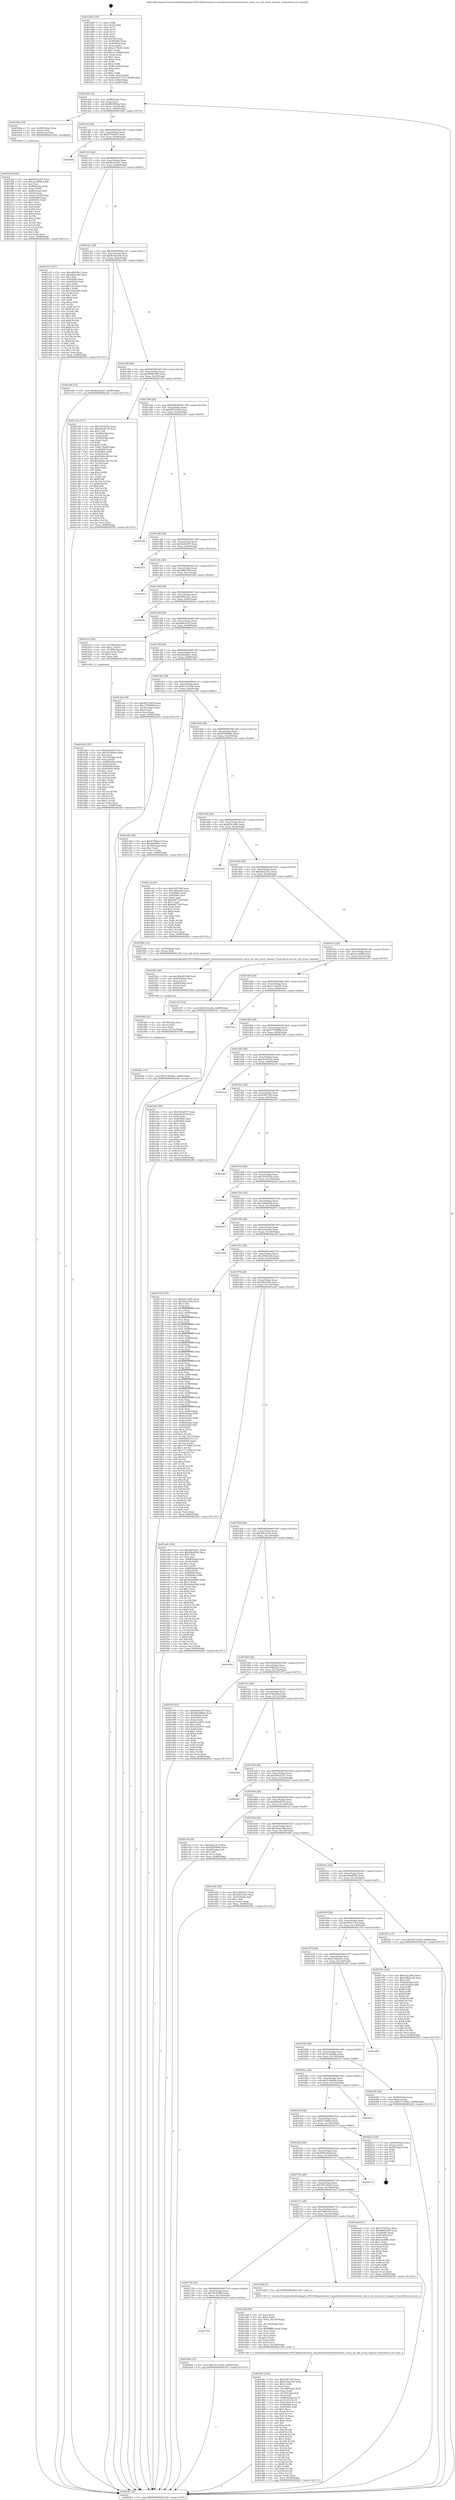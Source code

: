 digraph "0x401260" {
  label = "0x401260 (/mnt/c/Users/mathe/Desktop/tcc/POCII/binaries/extr_linuxdriversnetwirelessrsirsi_usb.h_rsi_usb_event_timeout_Final-ollvm.out::main(0))"
  labelloc = "t"
  node[shape=record]

  Entry [label="",width=0.3,height=0.3,shape=circle,fillcolor=black,style=filled]
  "0x4012d4" [label="{
     0x4012d4 [32]\l
     | [instrs]\l
     &nbsp;&nbsp;0x4012d4 \<+6\>: mov -0x98(%rbp),%eax\l
     &nbsp;&nbsp;0x4012da \<+2\>: mov %eax,%ecx\l
     &nbsp;&nbsp;0x4012dc \<+6\>: sub $0x86b596ba,%ecx\l
     &nbsp;&nbsp;0x4012e2 \<+6\>: mov %eax,-0xac(%rbp)\l
     &nbsp;&nbsp;0x4012e8 \<+6\>: mov %ecx,-0xb0(%rbp)\l
     &nbsp;&nbsp;0x4012ee \<+6\>: je 00000000004019da \<main+0x77a\>\l
  }"]
  "0x4019da" [label="{
     0x4019da [19]\l
     | [instrs]\l
     &nbsp;&nbsp;0x4019da \<+7\>: mov -0x88(%rbp),%rax\l
     &nbsp;&nbsp;0x4019e1 \<+3\>: mov (%rax),%rax\l
     &nbsp;&nbsp;0x4019e4 \<+4\>: mov 0x8(%rax),%rdi\l
     &nbsp;&nbsp;0x4019e8 \<+5\>: call 0000000000401060 \<atoi@plt\>\l
     | [calls]\l
     &nbsp;&nbsp;0x401060 \{1\} (unknown)\l
  }"]
  "0x4012f4" [label="{
     0x4012f4 [28]\l
     | [instrs]\l
     &nbsp;&nbsp;0x4012f4 \<+5\>: jmp 00000000004012f9 \<main+0x99\>\l
     &nbsp;&nbsp;0x4012f9 \<+6\>: mov -0xac(%rbp),%eax\l
     &nbsp;&nbsp;0x4012ff \<+5\>: sub $0x873d5e07,%eax\l
     &nbsp;&nbsp;0x401304 \<+6\>: mov %eax,-0xb4(%rbp)\l
     &nbsp;&nbsp;0x40130a \<+6\>: je 000000000040200e \<main+0xdae\>\l
  }"]
  Exit [label="",width=0.3,height=0.3,shape=circle,fillcolor=black,style=filled,peripheries=2]
  "0x40200e" [label="{
     0x40200e\l
  }", style=dashed]
  "0x401310" [label="{
     0x401310 [28]\l
     | [instrs]\l
     &nbsp;&nbsp;0x401310 \<+5\>: jmp 0000000000401315 \<main+0xb5\>\l
     &nbsp;&nbsp;0x401315 \<+6\>: mov -0xac(%rbp),%eax\l
     &nbsp;&nbsp;0x40131b \<+5\>: sub $0x8bcd35a7,%eax\l
     &nbsp;&nbsp;0x401320 \<+6\>: mov %eax,-0xb8(%rbp)\l
     &nbsp;&nbsp;0x401326 \<+6\>: je 0000000000401e15 \<main+0xbb5\>\l
  }"]
  "0x401f9e" [label="{
     0x401f9e [15]\l
     | [instrs]\l
     &nbsp;&nbsp;0x401f9e \<+10\>: movl $0x512669be,-0x98(%rbp)\l
     &nbsp;&nbsp;0x401fa8 \<+5\>: jmp 00000000004023b1 \<main+0x1151\>\l
  }"]
  "0x401e15" [label="{
     0x401e15 [147]\l
     | [instrs]\l
     &nbsp;&nbsp;0x401e15 \<+5\>: mov $0xa905c2e1,%eax\l
     &nbsp;&nbsp;0x401e1a \<+5\>: mov $0x2fb2c362,%ecx\l
     &nbsp;&nbsp;0x401e1f \<+2\>: mov $0x1,%dl\l
     &nbsp;&nbsp;0x401e21 \<+7\>: mov 0x405060,%esi\l
     &nbsp;&nbsp;0x401e28 \<+7\>: mov 0x405064,%edi\l
     &nbsp;&nbsp;0x401e2f \<+3\>: mov %esi,%r8d\l
     &nbsp;&nbsp;0x401e32 \<+7\>: add $0x125c294e,%r8d\l
     &nbsp;&nbsp;0x401e39 \<+4\>: sub $0x1,%r8d\l
     &nbsp;&nbsp;0x401e3d \<+7\>: sub $0x125c294e,%r8d\l
     &nbsp;&nbsp;0x401e44 \<+4\>: imul %r8d,%esi\l
     &nbsp;&nbsp;0x401e48 \<+3\>: and $0x1,%esi\l
     &nbsp;&nbsp;0x401e4b \<+3\>: cmp $0x0,%esi\l
     &nbsp;&nbsp;0x401e4e \<+4\>: sete %r9b\l
     &nbsp;&nbsp;0x401e52 \<+3\>: cmp $0xa,%edi\l
     &nbsp;&nbsp;0x401e55 \<+4\>: setl %r10b\l
     &nbsp;&nbsp;0x401e59 \<+3\>: mov %r9b,%r11b\l
     &nbsp;&nbsp;0x401e5c \<+4\>: xor $0xff,%r11b\l
     &nbsp;&nbsp;0x401e60 \<+3\>: mov %r10b,%bl\l
     &nbsp;&nbsp;0x401e63 \<+3\>: xor $0xff,%bl\l
     &nbsp;&nbsp;0x401e66 \<+3\>: xor $0x1,%dl\l
     &nbsp;&nbsp;0x401e69 \<+3\>: mov %r11b,%r14b\l
     &nbsp;&nbsp;0x401e6c \<+4\>: and $0xff,%r14b\l
     &nbsp;&nbsp;0x401e70 \<+3\>: and %dl,%r9b\l
     &nbsp;&nbsp;0x401e73 \<+3\>: mov %bl,%r15b\l
     &nbsp;&nbsp;0x401e76 \<+4\>: and $0xff,%r15b\l
     &nbsp;&nbsp;0x401e7a \<+3\>: and %dl,%r10b\l
     &nbsp;&nbsp;0x401e7d \<+3\>: or %r9b,%r14b\l
     &nbsp;&nbsp;0x401e80 \<+3\>: or %r10b,%r15b\l
     &nbsp;&nbsp;0x401e83 \<+3\>: xor %r15b,%r14b\l
     &nbsp;&nbsp;0x401e86 \<+3\>: or %bl,%r11b\l
     &nbsp;&nbsp;0x401e89 \<+4\>: xor $0xff,%r11b\l
     &nbsp;&nbsp;0x401e8d \<+3\>: or $0x1,%dl\l
     &nbsp;&nbsp;0x401e90 \<+3\>: and %dl,%r11b\l
     &nbsp;&nbsp;0x401e93 \<+3\>: or %r11b,%r14b\l
     &nbsp;&nbsp;0x401e96 \<+4\>: test $0x1,%r14b\l
     &nbsp;&nbsp;0x401e9a \<+3\>: cmovne %ecx,%eax\l
     &nbsp;&nbsp;0x401e9d \<+6\>: mov %eax,-0x98(%rbp)\l
     &nbsp;&nbsp;0x401ea3 \<+5\>: jmp 00000000004023b1 \<main+0x1151\>\l
  }"]
  "0x40132c" [label="{
     0x40132c [28]\l
     | [instrs]\l
     &nbsp;&nbsp;0x40132c \<+5\>: jmp 0000000000401331 \<main+0xd1\>\l
     &nbsp;&nbsp;0x401331 \<+6\>: mov -0xac(%rbp),%eax\l
     &nbsp;&nbsp;0x401337 \<+5\>: sub $0x8c92e3d4,%eax\l
     &nbsp;&nbsp;0x40133c \<+6\>: mov %eax,-0xbc(%rbp)\l
     &nbsp;&nbsp;0x401342 \<+6\>: je 0000000000401e06 \<main+0xba6\>\l
  }"]
  "0x401f89" [label="{
     0x401f89 [21]\l
     | [instrs]\l
     &nbsp;&nbsp;0x401f89 \<+4\>: mov -0x70(%rbp),%rcx\l
     &nbsp;&nbsp;0x401f8d \<+3\>: mov (%rcx),%rcx\l
     &nbsp;&nbsp;0x401f90 \<+3\>: mov %rcx,%rdi\l
     &nbsp;&nbsp;0x401f93 \<+6\>: mov %eax,-0x15c(%rbp)\l
     &nbsp;&nbsp;0x401f99 \<+5\>: call 0000000000401030 \<free@plt\>\l
     | [calls]\l
     &nbsp;&nbsp;0x401030 \{1\} (unknown)\l
  }"]
  "0x401e06" [label="{
     0x401e06 [15]\l
     | [instrs]\l
     &nbsp;&nbsp;0x401e06 \<+10\>: movl $0x8bcd35a7,-0x98(%rbp)\l
     &nbsp;&nbsp;0x401e10 \<+5\>: jmp 00000000004023b1 \<main+0x1151\>\l
  }"]
  "0x401348" [label="{
     0x401348 [28]\l
     | [instrs]\l
     &nbsp;&nbsp;0x401348 \<+5\>: jmp 000000000040134d \<main+0xed\>\l
     &nbsp;&nbsp;0x40134d \<+6\>: mov -0xac(%rbp),%eax\l
     &nbsp;&nbsp;0x401353 \<+5\>: sub $0x969b1805,%eax\l
     &nbsp;&nbsp;0x401358 \<+6\>: mov %eax,-0xc0(%rbp)\l
     &nbsp;&nbsp;0x40135e \<+6\>: je 0000000000401c04 \<main+0x9a4\>\l
  }"]
  "0x401f6c" [label="{
     0x401f6c [29]\l
     | [instrs]\l
     &nbsp;&nbsp;0x401f6c \<+10\>: movabs $0x4030d6,%rdi\l
     &nbsp;&nbsp;0x401f76 \<+4\>: mov -0x60(%rbp),%rcx\l
     &nbsp;&nbsp;0x401f7a \<+2\>: mov %eax,(%rcx)\l
     &nbsp;&nbsp;0x401f7c \<+4\>: mov -0x60(%rbp),%rcx\l
     &nbsp;&nbsp;0x401f80 \<+2\>: mov (%rcx),%esi\l
     &nbsp;&nbsp;0x401f82 \<+2\>: mov $0x0,%al\l
     &nbsp;&nbsp;0x401f84 \<+5\>: call 0000000000401040 \<printf@plt\>\l
     | [calls]\l
     &nbsp;&nbsp;0x401040 \{1\} (unknown)\l
  }"]
  "0x401c04" [label="{
     0x401c04 [171]\l
     | [instrs]\l
     &nbsp;&nbsp;0x401c04 \<+5\>: mov $0x187d57be,%eax\l
     &nbsp;&nbsp;0x401c09 \<+5\>: mov $0x40dc87cd,%ecx\l
     &nbsp;&nbsp;0x401c0e \<+2\>: mov $0x1,%dl\l
     &nbsp;&nbsp;0x401c10 \<+4\>: mov -0x68(%rbp),%rsi\l
     &nbsp;&nbsp;0x401c14 \<+2\>: mov (%rsi),%edi\l
     &nbsp;&nbsp;0x401c16 \<+4\>: mov -0x78(%rbp),%rsi\l
     &nbsp;&nbsp;0x401c1a \<+2\>: cmp (%rsi),%edi\l
     &nbsp;&nbsp;0x401c1c \<+4\>: setl %r8b\l
     &nbsp;&nbsp;0x401c20 \<+4\>: and $0x1,%r8b\l
     &nbsp;&nbsp;0x401c24 \<+4\>: mov %r8b,-0x29(%rbp)\l
     &nbsp;&nbsp;0x401c28 \<+7\>: mov 0x405060,%edi\l
     &nbsp;&nbsp;0x401c2f \<+8\>: mov 0x405064,%r9d\l
     &nbsp;&nbsp;0x401c37 \<+3\>: mov %edi,%r10d\l
     &nbsp;&nbsp;0x401c3a \<+7\>: sub $0x282da149,%r10d\l
     &nbsp;&nbsp;0x401c41 \<+4\>: sub $0x1,%r10d\l
     &nbsp;&nbsp;0x401c45 \<+7\>: add $0x282da149,%r10d\l
     &nbsp;&nbsp;0x401c4c \<+4\>: imul %r10d,%edi\l
     &nbsp;&nbsp;0x401c50 \<+3\>: and $0x1,%edi\l
     &nbsp;&nbsp;0x401c53 \<+3\>: cmp $0x0,%edi\l
     &nbsp;&nbsp;0x401c56 \<+4\>: sete %r8b\l
     &nbsp;&nbsp;0x401c5a \<+4\>: cmp $0xa,%r9d\l
     &nbsp;&nbsp;0x401c5e \<+4\>: setl %r11b\l
     &nbsp;&nbsp;0x401c62 \<+3\>: mov %r8b,%bl\l
     &nbsp;&nbsp;0x401c65 \<+3\>: xor $0xff,%bl\l
     &nbsp;&nbsp;0x401c68 \<+3\>: mov %r11b,%r14b\l
     &nbsp;&nbsp;0x401c6b \<+4\>: xor $0xff,%r14b\l
     &nbsp;&nbsp;0x401c6f \<+3\>: xor $0x0,%dl\l
     &nbsp;&nbsp;0x401c72 \<+3\>: mov %bl,%r15b\l
     &nbsp;&nbsp;0x401c75 \<+4\>: and $0x0,%r15b\l
     &nbsp;&nbsp;0x401c79 \<+3\>: and %dl,%r8b\l
     &nbsp;&nbsp;0x401c7c \<+3\>: mov %r14b,%r12b\l
     &nbsp;&nbsp;0x401c7f \<+4\>: and $0x0,%r12b\l
     &nbsp;&nbsp;0x401c83 \<+3\>: and %dl,%r11b\l
     &nbsp;&nbsp;0x401c86 \<+3\>: or %r8b,%r15b\l
     &nbsp;&nbsp;0x401c89 \<+3\>: or %r11b,%r12b\l
     &nbsp;&nbsp;0x401c8c \<+3\>: xor %r12b,%r15b\l
     &nbsp;&nbsp;0x401c8f \<+3\>: or %r14b,%bl\l
     &nbsp;&nbsp;0x401c92 \<+3\>: xor $0xff,%bl\l
     &nbsp;&nbsp;0x401c95 \<+3\>: or $0x0,%dl\l
     &nbsp;&nbsp;0x401c98 \<+2\>: and %dl,%bl\l
     &nbsp;&nbsp;0x401c9a \<+3\>: or %bl,%r15b\l
     &nbsp;&nbsp;0x401c9d \<+4\>: test $0x1,%r15b\l
     &nbsp;&nbsp;0x401ca1 \<+3\>: cmovne %ecx,%eax\l
     &nbsp;&nbsp;0x401ca4 \<+6\>: mov %eax,-0x98(%rbp)\l
     &nbsp;&nbsp;0x401caa \<+5\>: jmp 00000000004023b1 \<main+0x1151\>\l
  }"]
  "0x401364" [label="{
     0x401364 [28]\l
     | [instrs]\l
     &nbsp;&nbsp;0x401364 \<+5\>: jmp 0000000000401369 \<main+0x109\>\l
     &nbsp;&nbsp;0x401369 \<+6\>: mov -0xac(%rbp),%eax\l
     &nbsp;&nbsp;0x40136f \<+5\>: sub $0x98533a34,%eax\l
     &nbsp;&nbsp;0x401374 \<+6\>: mov %eax,-0xc4(%rbp)\l
     &nbsp;&nbsp;0x40137a \<+6\>: je 00000000004021d6 \<main+0xf76\>\l
  }"]
  "0x401d61" [label="{
     0x401d61 [165]\l
     | [instrs]\l
     &nbsp;&nbsp;0x401d61 \<+5\>: mov $0xf1f87196,%ecx\l
     &nbsp;&nbsp;0x401d66 \<+5\>: mov $0x8c92e3d4,%edx\l
     &nbsp;&nbsp;0x401d6b \<+3\>: mov $0x1,%r8b\l
     &nbsp;&nbsp;0x401d6e \<+2\>: xor %esi,%esi\l
     &nbsp;&nbsp;0x401d70 \<+6\>: mov -0x158(%rbp),%edi\l
     &nbsp;&nbsp;0x401d76 \<+3\>: imul %eax,%edi\l
     &nbsp;&nbsp;0x401d79 \<+4\>: mov -0x70(%rbp),%r9\l
     &nbsp;&nbsp;0x401d7d \<+3\>: mov (%r9),%r9\l
     &nbsp;&nbsp;0x401d80 \<+4\>: mov -0x68(%rbp),%r10\l
     &nbsp;&nbsp;0x401d84 \<+3\>: movslq (%r10),%r10\l
     &nbsp;&nbsp;0x401d87 \<+4\>: mov %edi,(%r9,%r10,4)\l
     &nbsp;&nbsp;0x401d8b \<+7\>: mov 0x405060,%eax\l
     &nbsp;&nbsp;0x401d92 \<+7\>: mov 0x405064,%edi\l
     &nbsp;&nbsp;0x401d99 \<+3\>: sub $0x1,%esi\l
     &nbsp;&nbsp;0x401d9c \<+3\>: mov %eax,%r11d\l
     &nbsp;&nbsp;0x401d9f \<+3\>: add %esi,%r11d\l
     &nbsp;&nbsp;0x401da2 \<+4\>: imul %r11d,%eax\l
     &nbsp;&nbsp;0x401da6 \<+3\>: and $0x1,%eax\l
     &nbsp;&nbsp;0x401da9 \<+3\>: cmp $0x0,%eax\l
     &nbsp;&nbsp;0x401dac \<+3\>: sete %bl\l
     &nbsp;&nbsp;0x401daf \<+3\>: cmp $0xa,%edi\l
     &nbsp;&nbsp;0x401db2 \<+4\>: setl %r14b\l
     &nbsp;&nbsp;0x401db6 \<+3\>: mov %bl,%r15b\l
     &nbsp;&nbsp;0x401db9 \<+4\>: xor $0xff,%r15b\l
     &nbsp;&nbsp;0x401dbd \<+3\>: mov %r14b,%r12b\l
     &nbsp;&nbsp;0x401dc0 \<+4\>: xor $0xff,%r12b\l
     &nbsp;&nbsp;0x401dc4 \<+4\>: xor $0x1,%r8b\l
     &nbsp;&nbsp;0x401dc8 \<+3\>: mov %r15b,%r13b\l
     &nbsp;&nbsp;0x401dcb \<+4\>: and $0xff,%r13b\l
     &nbsp;&nbsp;0x401dcf \<+3\>: and %r8b,%bl\l
     &nbsp;&nbsp;0x401dd2 \<+3\>: mov %r12b,%al\l
     &nbsp;&nbsp;0x401dd5 \<+2\>: and $0xff,%al\l
     &nbsp;&nbsp;0x401dd7 \<+3\>: and %r8b,%r14b\l
     &nbsp;&nbsp;0x401dda \<+3\>: or %bl,%r13b\l
     &nbsp;&nbsp;0x401ddd \<+3\>: or %r14b,%al\l
     &nbsp;&nbsp;0x401de0 \<+3\>: xor %al,%r13b\l
     &nbsp;&nbsp;0x401de3 \<+3\>: or %r12b,%r15b\l
     &nbsp;&nbsp;0x401de6 \<+4\>: xor $0xff,%r15b\l
     &nbsp;&nbsp;0x401dea \<+4\>: or $0x1,%r8b\l
     &nbsp;&nbsp;0x401dee \<+3\>: and %r8b,%r15b\l
     &nbsp;&nbsp;0x401df1 \<+3\>: or %r15b,%r13b\l
     &nbsp;&nbsp;0x401df4 \<+4\>: test $0x1,%r13b\l
     &nbsp;&nbsp;0x401df8 \<+3\>: cmovne %edx,%ecx\l
     &nbsp;&nbsp;0x401dfb \<+6\>: mov %ecx,-0x98(%rbp)\l
     &nbsp;&nbsp;0x401e01 \<+5\>: jmp 00000000004023b1 \<main+0x1151\>\l
  }"]
  "0x4021d6" [label="{
     0x4021d6\l
  }", style=dashed]
  "0x401380" [label="{
     0x401380 [28]\l
     | [instrs]\l
     &nbsp;&nbsp;0x401380 \<+5\>: jmp 0000000000401385 \<main+0x125\>\l
     &nbsp;&nbsp;0x401385 \<+6\>: mov -0xac(%rbp),%eax\l
     &nbsp;&nbsp;0x40138b \<+5\>: sub $0x9a5623f7,%eax\l
     &nbsp;&nbsp;0x401390 \<+6\>: mov %eax,-0xc8(%rbp)\l
     &nbsp;&nbsp;0x401396 \<+6\>: je 0000000000402272 \<main+0x1012\>\l
  }"]
  "0x401d2d" [label="{
     0x401d2d [52]\l
     | [instrs]\l
     &nbsp;&nbsp;0x401d2d \<+2\>: xor %ecx,%ecx\l
     &nbsp;&nbsp;0x401d2f \<+5\>: mov $0x2,%edx\l
     &nbsp;&nbsp;0x401d34 \<+6\>: mov %edx,-0x154(%rbp)\l
     &nbsp;&nbsp;0x401d3a \<+1\>: cltd\l
     &nbsp;&nbsp;0x401d3b \<+6\>: mov -0x154(%rbp),%esi\l
     &nbsp;&nbsp;0x401d41 \<+2\>: idiv %esi\l
     &nbsp;&nbsp;0x401d43 \<+6\>: imul $0xfffffffe,%edx,%edx\l
     &nbsp;&nbsp;0x401d49 \<+2\>: mov %ecx,%edi\l
     &nbsp;&nbsp;0x401d4b \<+2\>: sub %edx,%edi\l
     &nbsp;&nbsp;0x401d4d \<+2\>: mov %ecx,%edx\l
     &nbsp;&nbsp;0x401d4f \<+3\>: sub $0x1,%edx\l
     &nbsp;&nbsp;0x401d52 \<+2\>: add %edx,%edi\l
     &nbsp;&nbsp;0x401d54 \<+2\>: sub %edi,%ecx\l
     &nbsp;&nbsp;0x401d56 \<+6\>: mov %ecx,-0x158(%rbp)\l
     &nbsp;&nbsp;0x401d5c \<+5\>: call 0000000000401160 \<next_i\>\l
     | [calls]\l
     &nbsp;&nbsp;0x401160 \{1\} (/mnt/c/Users/mathe/Desktop/tcc/POCII/binaries/extr_linuxdriversnetwirelessrsirsi_usb.h_rsi_usb_event_timeout_Final-ollvm.out::next_i)\l
  }"]
  "0x402272" [label="{
     0x402272\l
  }", style=dashed]
  "0x40139c" [label="{
     0x40139c [28]\l
     | [instrs]\l
     &nbsp;&nbsp;0x40139c \<+5\>: jmp 00000000004013a1 \<main+0x141\>\l
     &nbsp;&nbsp;0x4013a1 \<+6\>: mov -0xac(%rbp),%eax\l
     &nbsp;&nbsp;0x4013a7 \<+5\>: sub $0xa8ffa1bb,%eax\l
     &nbsp;&nbsp;0x4013ac \<+6\>: mov %eax,-0xcc(%rbp)\l
     &nbsp;&nbsp;0x4013b2 \<+6\>: je 0000000000401fad \<main+0xd4d\>\l
  }"]
  "0x401754" [label="{
     0x401754\l
  }", style=dashed]
  "0x401fad" [label="{
     0x401fad\l
  }", style=dashed]
  "0x4013b8" [label="{
     0x4013b8 [28]\l
     | [instrs]\l
     &nbsp;&nbsp;0x4013b8 \<+5\>: jmp 00000000004013bd \<main+0x15d\>\l
     &nbsp;&nbsp;0x4013bd \<+6\>: mov -0xac(%rbp),%eax\l
     &nbsp;&nbsp;0x4013c3 \<+5\>: sub $0xa905c2e1,%eax\l
     &nbsp;&nbsp;0x4013c8 \<+6\>: mov %eax,-0xd0(%rbp)\l
     &nbsp;&nbsp;0x4013ce \<+6\>: je 000000000040236a \<main+0x110a\>\l
  }"]
  "0x401b9a" [label="{
     0x401b9a [15]\l
     | [instrs]\l
     &nbsp;&nbsp;0x401b9a \<+10\>: movl $0x76116240,-0x98(%rbp)\l
     &nbsp;&nbsp;0x401ba4 \<+5\>: jmp 00000000004023b1 \<main+0x1151\>\l
  }"]
  "0x40236a" [label="{
     0x40236a\l
  }", style=dashed]
  "0x4013d4" [label="{
     0x4013d4 [28]\l
     | [instrs]\l
     &nbsp;&nbsp;0x4013d4 \<+5\>: jmp 00000000004013d9 \<main+0x179\>\l
     &nbsp;&nbsp;0x4013d9 \<+6\>: mov -0xac(%rbp),%eax\l
     &nbsp;&nbsp;0x4013df \<+5\>: sub $0xa9dc91fd,%eax\l
     &nbsp;&nbsp;0x4013e4 \<+6\>: mov %eax,-0xd4(%rbp)\l
     &nbsp;&nbsp;0x4013ea \<+6\>: je 0000000000401b12 \<main+0x8b2\>\l
  }"]
  "0x401738" [label="{
     0x401738 [28]\l
     | [instrs]\l
     &nbsp;&nbsp;0x401738 \<+5\>: jmp 000000000040173d \<main+0x4dd\>\l
     &nbsp;&nbsp;0x40173d \<+6\>: mov -0xac(%rbp),%eax\l
     &nbsp;&nbsp;0x401743 \<+5\>: sub $0x7fe36496,%eax\l
     &nbsp;&nbsp;0x401748 \<+6\>: mov %eax,-0x150(%rbp)\l
     &nbsp;&nbsp;0x40174e \<+6\>: je 0000000000401b9a \<main+0x93a\>\l
  }"]
  "0x401b12" [label="{
     0x401b12 [29]\l
     | [instrs]\l
     &nbsp;&nbsp;0x401b12 \<+4\>: mov -0x78(%rbp),%rax\l
     &nbsp;&nbsp;0x401b16 \<+6\>: movl $0x1,(%rax)\l
     &nbsp;&nbsp;0x401b1c \<+4\>: mov -0x78(%rbp),%rax\l
     &nbsp;&nbsp;0x401b20 \<+3\>: movslq (%rax),%rax\l
     &nbsp;&nbsp;0x401b23 \<+4\>: shl $0x2,%rax\l
     &nbsp;&nbsp;0x401b27 \<+3\>: mov %rax,%rdi\l
     &nbsp;&nbsp;0x401b2a \<+5\>: call 0000000000401050 \<malloc@plt\>\l
     | [calls]\l
     &nbsp;&nbsp;0x401050 \{1\} (unknown)\l
  }"]
  "0x4013f0" [label="{
     0x4013f0 [28]\l
     | [instrs]\l
     &nbsp;&nbsp;0x4013f0 \<+5\>: jmp 00000000004013f5 \<main+0x195\>\l
     &nbsp;&nbsp;0x4013f5 \<+6\>: mov -0xac(%rbp),%eax\l
     &nbsp;&nbsp;0x4013fb \<+5\>: sub $0xaf4a8621,%eax\l
     &nbsp;&nbsp;0x401400 \<+6\>: mov %eax,-0xd8(%rbp)\l
     &nbsp;&nbsp;0x401406 \<+6\>: je 0000000000401a9e \<main+0x83e\>\l
  }"]
  "0x401d28" [label="{
     0x401d28 [5]\l
     | [instrs]\l
     &nbsp;&nbsp;0x401d28 \<+5\>: call 0000000000401160 \<next_i\>\l
     | [calls]\l
     &nbsp;&nbsp;0x401160 \{1\} (/mnt/c/Users/mathe/Desktop/tcc/POCII/binaries/extr_linuxdriversnetwirelessrsirsi_usb.h_rsi_usb_event_timeout_Final-ollvm.out::next_i)\l
  }"]
  "0x401a9e" [label="{
     0x401a9e [30]\l
     | [instrs]\l
     &nbsp;&nbsp;0x401a9e \<+5\>: mov $0x98533a34,%eax\l
     &nbsp;&nbsp;0x401aa3 \<+5\>: mov $0xe7799888,%ecx\l
     &nbsp;&nbsp;0x401aa8 \<+3\>: mov -0x30(%rbp),%edx\l
     &nbsp;&nbsp;0x401aab \<+3\>: cmp $0x0,%edx\l
     &nbsp;&nbsp;0x401aae \<+3\>: cmove %ecx,%eax\l
     &nbsp;&nbsp;0x401ab1 \<+6\>: mov %eax,-0x98(%rbp)\l
     &nbsp;&nbsp;0x401ab7 \<+5\>: jmp 00000000004023b1 \<main+0x1151\>\l
  }"]
  "0x40140c" [label="{
     0x40140c [28]\l
     | [instrs]\l
     &nbsp;&nbsp;0x40140c \<+5\>: jmp 0000000000401411 \<main+0x1b1\>\l
     &nbsp;&nbsp;0x401411 \<+6\>: mov -0xac(%rbp),%eax\l
     &nbsp;&nbsp;0x401417 \<+5\>: sub $0xb13ec4db,%eax\l
     &nbsp;&nbsp;0x40141c \<+6\>: mov %eax,-0xdc(%rbp)\l
     &nbsp;&nbsp;0x401422 \<+6\>: je 0000000000401a62 \<main+0x802\>\l
  }"]
  "0x40171c" [label="{
     0x40171c [28]\l
     | [instrs]\l
     &nbsp;&nbsp;0x40171c \<+5\>: jmp 0000000000401721 \<main+0x4c1\>\l
     &nbsp;&nbsp;0x401721 \<+6\>: mov -0xac(%rbp),%eax\l
     &nbsp;&nbsp;0x401727 \<+5\>: sub $0x7d69ce00,%eax\l
     &nbsp;&nbsp;0x40172c \<+6\>: mov %eax,-0x14c(%rbp)\l
     &nbsp;&nbsp;0x401732 \<+6\>: je 0000000000401d28 \<main+0xac8\>\l
  }"]
  "0x401a62" [label="{
     0x401a62 [30]\l
     | [instrs]\l
     &nbsp;&nbsp;0x401a62 \<+5\>: mov $0x47db6e33,%eax\l
     &nbsp;&nbsp;0x401a67 \<+5\>: mov $0xaf4a8621,%ecx\l
     &nbsp;&nbsp;0x401a6c \<+3\>: mov -0x30(%rbp),%edx\l
     &nbsp;&nbsp;0x401a6f \<+3\>: cmp $0x1,%edx\l
     &nbsp;&nbsp;0x401a72 \<+3\>: cmovl %ecx,%eax\l
     &nbsp;&nbsp;0x401a75 \<+6\>: mov %eax,-0x98(%rbp)\l
     &nbsp;&nbsp;0x401a7b \<+5\>: jmp 00000000004023b1 \<main+0x1151\>\l
  }"]
  "0x401428" [label="{
     0x401428 [28]\l
     | [instrs]\l
     &nbsp;&nbsp;0x401428 \<+5\>: jmp 000000000040142d \<main+0x1cd\>\l
     &nbsp;&nbsp;0x40142d \<+6\>: mov -0xac(%rbp),%eax\l
     &nbsp;&nbsp;0x401433 \<+5\>: sub $0xb5059b00,%eax\l
     &nbsp;&nbsp;0x401438 \<+6\>: mov %eax,-0xe0(%rbp)\l
     &nbsp;&nbsp;0x40143e \<+6\>: je 0000000000401ccd \<main+0xa6d\>\l
  }"]
  "0x401ba9" [label="{
     0x401ba9 [91]\l
     | [instrs]\l
     &nbsp;&nbsp;0x401ba9 \<+5\>: mov $0x187d57be,%eax\l
     &nbsp;&nbsp;0x401bae \<+5\>: mov $0x969b1805,%ecx\l
     &nbsp;&nbsp;0x401bb3 \<+7\>: mov 0x405060,%edx\l
     &nbsp;&nbsp;0x401bba \<+7\>: mov 0x405064,%esi\l
     &nbsp;&nbsp;0x401bc1 \<+2\>: mov %edx,%edi\l
     &nbsp;&nbsp;0x401bc3 \<+6\>: add $0xc3ea89bc,%edi\l
     &nbsp;&nbsp;0x401bc9 \<+3\>: sub $0x1,%edi\l
     &nbsp;&nbsp;0x401bcc \<+6\>: sub $0xc3ea89bc,%edi\l
     &nbsp;&nbsp;0x401bd2 \<+3\>: imul %edi,%edx\l
     &nbsp;&nbsp;0x401bd5 \<+3\>: and $0x1,%edx\l
     &nbsp;&nbsp;0x401bd8 \<+3\>: cmp $0x0,%edx\l
     &nbsp;&nbsp;0x401bdb \<+4\>: sete %r8b\l
     &nbsp;&nbsp;0x401bdf \<+3\>: cmp $0xa,%esi\l
     &nbsp;&nbsp;0x401be2 \<+4\>: setl %r9b\l
     &nbsp;&nbsp;0x401be6 \<+3\>: mov %r8b,%r10b\l
     &nbsp;&nbsp;0x401be9 \<+3\>: and %r9b,%r10b\l
     &nbsp;&nbsp;0x401bec \<+3\>: xor %r9b,%r8b\l
     &nbsp;&nbsp;0x401bef \<+3\>: or %r8b,%r10b\l
     &nbsp;&nbsp;0x401bf2 \<+4\>: test $0x1,%r10b\l
     &nbsp;&nbsp;0x401bf6 \<+3\>: cmovne %ecx,%eax\l
     &nbsp;&nbsp;0x401bf9 \<+6\>: mov %eax,-0x98(%rbp)\l
     &nbsp;&nbsp;0x401bff \<+5\>: jmp 00000000004023b1 \<main+0x1151\>\l
  }"]
  "0x401ccd" [label="{
     0x401ccd [91]\l
     | [instrs]\l
     &nbsp;&nbsp;0x401ccd \<+5\>: mov $0xf1f87196,%eax\l
     &nbsp;&nbsp;0x401cd2 \<+5\>: mov $0x7d69ce00,%ecx\l
     &nbsp;&nbsp;0x401cd7 \<+7\>: mov 0x405060,%edx\l
     &nbsp;&nbsp;0x401cde \<+7\>: mov 0x405064,%esi\l
     &nbsp;&nbsp;0x401ce5 \<+2\>: mov %edx,%edi\l
     &nbsp;&nbsp;0x401ce7 \<+6\>: sub $0xb9d77a4f,%edi\l
     &nbsp;&nbsp;0x401ced \<+3\>: sub $0x1,%edi\l
     &nbsp;&nbsp;0x401cf0 \<+6\>: add $0xb9d77a4f,%edi\l
     &nbsp;&nbsp;0x401cf6 \<+3\>: imul %edi,%edx\l
     &nbsp;&nbsp;0x401cf9 \<+3\>: and $0x1,%edx\l
     &nbsp;&nbsp;0x401cfc \<+3\>: cmp $0x0,%edx\l
     &nbsp;&nbsp;0x401cff \<+4\>: sete %r8b\l
     &nbsp;&nbsp;0x401d03 \<+3\>: cmp $0xa,%esi\l
     &nbsp;&nbsp;0x401d06 \<+4\>: setl %r9b\l
     &nbsp;&nbsp;0x401d0a \<+3\>: mov %r8b,%r10b\l
     &nbsp;&nbsp;0x401d0d \<+3\>: and %r9b,%r10b\l
     &nbsp;&nbsp;0x401d10 \<+3\>: xor %r9b,%r8b\l
     &nbsp;&nbsp;0x401d13 \<+3\>: or %r8b,%r10b\l
     &nbsp;&nbsp;0x401d16 \<+4\>: test $0x1,%r10b\l
     &nbsp;&nbsp;0x401d1a \<+3\>: cmovne %ecx,%eax\l
     &nbsp;&nbsp;0x401d1d \<+6\>: mov %eax,-0x98(%rbp)\l
     &nbsp;&nbsp;0x401d23 \<+5\>: jmp 00000000004023b1 \<main+0x1151\>\l
  }"]
  "0x401444" [label="{
     0x401444 [28]\l
     | [instrs]\l
     &nbsp;&nbsp;0x401444 \<+5\>: jmp 0000000000401449 \<main+0x1e9\>\l
     &nbsp;&nbsp;0x401449 \<+6\>: mov -0xac(%rbp),%eax\l
     &nbsp;&nbsp;0x40144f \<+5\>: sub $0xb52c206c,%eax\l
     &nbsp;&nbsp;0x401454 \<+6\>: mov %eax,-0xe4(%rbp)\l
     &nbsp;&nbsp;0x40145a \<+6\>: je 000000000040222d \<main+0xfcd\>\l
  }"]
  "0x401700" [label="{
     0x401700 [28]\l
     | [instrs]\l
     &nbsp;&nbsp;0x401700 \<+5\>: jmp 0000000000401705 \<main+0x4a5\>\l
     &nbsp;&nbsp;0x401705 \<+6\>: mov -0xac(%rbp),%eax\l
     &nbsp;&nbsp;0x40170b \<+5\>: sub $0x76116240,%eax\l
     &nbsp;&nbsp;0x401710 \<+6\>: mov %eax,-0x148(%rbp)\l
     &nbsp;&nbsp;0x401716 \<+6\>: je 0000000000401ba9 \<main+0x949\>\l
  }"]
  "0x40222d" [label="{
     0x40222d\l
  }", style=dashed]
  "0x401460" [label="{
     0x401460 [28]\l
     | [instrs]\l
     &nbsp;&nbsp;0x401460 \<+5\>: jmp 0000000000401465 \<main+0x205\>\l
     &nbsp;&nbsp;0x401465 \<+6\>: mov -0xac(%rbp),%eax\l
     &nbsp;&nbsp;0x40146b \<+5\>: sub $0xbda2c4c3,%eax\l
     &nbsp;&nbsp;0x401470 \<+6\>: mov %eax,-0xe8(%rbp)\l
     &nbsp;&nbsp;0x401476 \<+6\>: je 0000000000401f60 \<main+0xd00\>\l
  }"]
  "0x40217a" [label="{
     0x40217a\l
  }", style=dashed]
  "0x401f60" [label="{
     0x401f60 [12]\l
     | [instrs]\l
     &nbsp;&nbsp;0x401f60 \<+4\>: mov -0x70(%rbp),%rax\l
     &nbsp;&nbsp;0x401f64 \<+3\>: mov (%rax),%rdi\l
     &nbsp;&nbsp;0x401f67 \<+5\>: call 0000000000401240 \<rsi_usb_event_timeout\>\l
     | [calls]\l
     &nbsp;&nbsp;0x401240 \{1\} (/mnt/c/Users/mathe/Desktop/tcc/POCII/binaries/extr_linuxdriversnetwirelessrsirsi_usb.h_rsi_usb_event_timeout_Final-ollvm.out::rsi_usb_event_timeout)\l
  }"]
  "0x40147c" [label="{
     0x40147c [28]\l
     | [instrs]\l
     &nbsp;&nbsp;0x40147c \<+5\>: jmp 0000000000401481 \<main+0x221\>\l
     &nbsp;&nbsp;0x401481 \<+6\>: mov -0xac(%rbp),%eax\l
     &nbsp;&nbsp;0x401487 \<+5\>: sub $0xcaccf088,%eax\l
     &nbsp;&nbsp;0x40148c \<+6\>: mov %eax,-0xec(%rbp)\l
     &nbsp;&nbsp;0x401492 \<+6\>: je 0000000000401a53 \<main+0x7f3\>\l
  }"]
  "0x4016e4" [label="{
     0x4016e4 [28]\l
     | [instrs]\l
     &nbsp;&nbsp;0x4016e4 \<+5\>: jmp 00000000004016e9 \<main+0x489\>\l
     &nbsp;&nbsp;0x4016e9 \<+6\>: mov -0xac(%rbp),%eax\l
     &nbsp;&nbsp;0x4016ef \<+5\>: sub $0x68e5c4df,%eax\l
     &nbsp;&nbsp;0x4016f4 \<+6\>: mov %eax,-0x144(%rbp)\l
     &nbsp;&nbsp;0x4016fa \<+6\>: je 000000000040217a \<main+0xf1a\>\l
  }"]
  "0x401a53" [label="{
     0x401a53 [15]\l
     | [instrs]\l
     &nbsp;&nbsp;0x401a53 \<+10\>: movl $0xb13ec4db,-0x98(%rbp)\l
     &nbsp;&nbsp;0x401a5d \<+5\>: jmp 00000000004023b1 \<main+0x1151\>\l
  }"]
  "0x401498" [label="{
     0x401498 [28]\l
     | [instrs]\l
     &nbsp;&nbsp;0x401498 \<+5\>: jmp 000000000040149d \<main+0x23d\>\l
     &nbsp;&nbsp;0x40149d \<+6\>: mov -0xac(%rbp),%eax\l
     &nbsp;&nbsp;0x4014a3 \<+5\>: sub $0xcc192305,%eax\l
     &nbsp;&nbsp;0x4014a8 \<+6\>: mov %eax,-0xf0(%rbp)\l
     &nbsp;&nbsp;0x4014ae \<+6\>: je 0000000000401fea \<main+0xd8a\>\l
  }"]
  "0x402215" [label="{
     0x402215 [24]\l
     | [instrs]\l
     &nbsp;&nbsp;0x402215 \<+7\>: mov -0x90(%rbp),%rax\l
     &nbsp;&nbsp;0x40221c \<+2\>: mov (%rax),%eax\l
     &nbsp;&nbsp;0x40221e \<+4\>: lea -0x28(%rbp),%rsp\l
     &nbsp;&nbsp;0x402222 \<+1\>: pop %rbx\l
     &nbsp;&nbsp;0x402223 \<+2\>: pop %r12\l
     &nbsp;&nbsp;0x402225 \<+2\>: pop %r13\l
     &nbsp;&nbsp;0x402227 \<+2\>: pop %r14\l
     &nbsp;&nbsp;0x402229 \<+2\>: pop %r15\l
     &nbsp;&nbsp;0x40222b \<+1\>: pop %rbp\l
     &nbsp;&nbsp;0x40222c \<+1\>: ret\l
  }"]
  "0x401fea" [label="{
     0x401fea\l
  }", style=dashed]
  "0x4014b4" [label="{
     0x4014b4 [28]\l
     | [instrs]\l
     &nbsp;&nbsp;0x4014b4 \<+5\>: jmp 00000000004014b9 \<main+0x259\>\l
     &nbsp;&nbsp;0x4014b9 \<+6\>: mov -0xac(%rbp),%eax\l
     &nbsp;&nbsp;0x4014bf \<+5\>: sub $0xe7799888,%eax\l
     &nbsp;&nbsp;0x4014c4 \<+6\>: mov %eax,-0xf4(%rbp)\l
     &nbsp;&nbsp;0x4014ca \<+6\>: je 0000000000401abc \<main+0x85c\>\l
  }"]
  "0x4016c8" [label="{
     0x4016c8 [28]\l
     | [instrs]\l
     &nbsp;&nbsp;0x4016c8 \<+5\>: jmp 00000000004016cd \<main+0x46d\>\l
     &nbsp;&nbsp;0x4016cd \<+6\>: mov -0xac(%rbp),%eax\l
     &nbsp;&nbsp;0x4016d3 \<+5\>: sub $0x517c689c,%eax\l
     &nbsp;&nbsp;0x4016d8 \<+6\>: mov %eax,-0x140(%rbp)\l
     &nbsp;&nbsp;0x4016de \<+6\>: je 0000000000402215 \<main+0xfb5\>\l
  }"]
  "0x401abc" [label="{
     0x401abc [86]\l
     | [instrs]\l
     &nbsp;&nbsp;0x401abc \<+5\>: mov $0x38cb2537,%eax\l
     &nbsp;&nbsp;0x401ac1 \<+5\>: mov $0xa9dc91fd,%ecx\l
     &nbsp;&nbsp;0x401ac6 \<+2\>: xor %edx,%edx\l
     &nbsp;&nbsp;0x401ac8 \<+7\>: mov 0x405060,%esi\l
     &nbsp;&nbsp;0x401acf \<+7\>: mov 0x405064,%edi\l
     &nbsp;&nbsp;0x401ad6 \<+3\>: sub $0x1,%edx\l
     &nbsp;&nbsp;0x401ad9 \<+3\>: mov %esi,%r8d\l
     &nbsp;&nbsp;0x401adc \<+3\>: add %edx,%r8d\l
     &nbsp;&nbsp;0x401adf \<+4\>: imul %r8d,%esi\l
     &nbsp;&nbsp;0x401ae3 \<+3\>: and $0x1,%esi\l
     &nbsp;&nbsp;0x401ae6 \<+3\>: cmp $0x0,%esi\l
     &nbsp;&nbsp;0x401ae9 \<+4\>: sete %r9b\l
     &nbsp;&nbsp;0x401aed \<+3\>: cmp $0xa,%edi\l
     &nbsp;&nbsp;0x401af0 \<+4\>: setl %r10b\l
     &nbsp;&nbsp;0x401af4 \<+3\>: mov %r9b,%r11b\l
     &nbsp;&nbsp;0x401af7 \<+3\>: and %r10b,%r11b\l
     &nbsp;&nbsp;0x401afa \<+3\>: xor %r10b,%r9b\l
     &nbsp;&nbsp;0x401afd \<+3\>: or %r9b,%r11b\l
     &nbsp;&nbsp;0x401b00 \<+4\>: test $0x1,%r11b\l
     &nbsp;&nbsp;0x401b04 \<+3\>: cmovne %ecx,%eax\l
     &nbsp;&nbsp;0x401b07 \<+6\>: mov %eax,-0x98(%rbp)\l
     &nbsp;&nbsp;0x401b0d \<+5\>: jmp 00000000004023b1 \<main+0x1151\>\l
  }"]
  "0x4014d0" [label="{
     0x4014d0 [28]\l
     | [instrs]\l
     &nbsp;&nbsp;0x4014d0 \<+5\>: jmp 00000000004014d5 \<main+0x275\>\l
     &nbsp;&nbsp;0x4014d5 \<+6\>: mov -0xac(%rbp),%eax\l
     &nbsp;&nbsp;0x4014db \<+5\>: sub $0xe9c3b7e4,%eax\l
     &nbsp;&nbsp;0x4014e0 \<+6\>: mov %eax,-0xf8(%rbp)\l
     &nbsp;&nbsp;0x4014e6 \<+6\>: je 00000000004021e5 \<main+0xf85\>\l
  }"]
  "0x4020cc" [label="{
     0x4020cc\l
  }", style=dashed]
  "0x4021e5" [label="{
     0x4021e5\l
  }", style=dashed]
  "0x4014ec" [label="{
     0x4014ec [28]\l
     | [instrs]\l
     &nbsp;&nbsp;0x4014ec \<+5\>: jmp 00000000004014f1 \<main+0x291\>\l
     &nbsp;&nbsp;0x4014f1 \<+6\>: mov -0xac(%rbp),%eax\l
     &nbsp;&nbsp;0x4014f7 \<+5\>: sub $0xf1f87196,%eax\l
     &nbsp;&nbsp;0x4014fc \<+6\>: mov %eax,-0xfc(%rbp)\l
     &nbsp;&nbsp;0x401502 \<+6\>: je 0000000000402307 \<main+0x10a7\>\l
  }"]
  "0x4016ac" [label="{
     0x4016ac [28]\l
     | [instrs]\l
     &nbsp;&nbsp;0x4016ac \<+5\>: jmp 00000000004016b1 \<main+0x451\>\l
     &nbsp;&nbsp;0x4016b1 \<+6\>: mov -0xac(%rbp),%eax\l
     &nbsp;&nbsp;0x4016b7 \<+5\>: sub $0x5146dfb0,%eax\l
     &nbsp;&nbsp;0x4016bc \<+6\>: mov %eax,-0x13c(%rbp)\l
     &nbsp;&nbsp;0x4016c2 \<+6\>: je 00000000004020cc \<main+0xe6c\>\l
  }"]
  "0x402307" [label="{
     0x402307\l
  }", style=dashed]
  "0x401508" [label="{
     0x401508 [28]\l
     | [instrs]\l
     &nbsp;&nbsp;0x401508 \<+5\>: jmp 000000000040150d \<main+0x2ad\>\l
     &nbsp;&nbsp;0x40150d \<+6\>: mov -0xac(%rbp),%eax\l
     &nbsp;&nbsp;0x401513 \<+5\>: sub $0x187d57be,%eax\l
     &nbsp;&nbsp;0x401518 \<+6\>: mov %eax,-0x100(%rbp)\l
     &nbsp;&nbsp;0x40151e \<+6\>: je 00000000004022e2 \<main+0x1082\>\l
  }"]
  "0x4021f9" [label="{
     0x4021f9 [28]\l
     | [instrs]\l
     &nbsp;&nbsp;0x4021f9 \<+7\>: mov -0x90(%rbp),%rax\l
     &nbsp;&nbsp;0x402200 \<+6\>: movl $0x0,(%rax)\l
     &nbsp;&nbsp;0x402206 \<+10\>: movl $0x517c689c,-0x98(%rbp)\l
     &nbsp;&nbsp;0x402210 \<+5\>: jmp 00000000004023b1 \<main+0x1151\>\l
  }"]
  "0x4022e2" [label="{
     0x4022e2\l
  }", style=dashed]
  "0x401524" [label="{
     0x401524 [28]\l
     | [instrs]\l
     &nbsp;&nbsp;0x401524 \<+5\>: jmp 0000000000401529 \<main+0x2c9\>\l
     &nbsp;&nbsp;0x401529 \<+6\>: mov -0xac(%rbp),%eax\l
     &nbsp;&nbsp;0x40152f \<+5\>: sub $0x1a5656e6,%eax\l
     &nbsp;&nbsp;0x401534 \<+6\>: mov %eax,-0x104(%rbp)\l
     &nbsp;&nbsp;0x40153a \<+6\>: je 0000000000402071 \<main+0xe11\>\l
  }"]
  "0x401690" [label="{
     0x401690 [28]\l
     | [instrs]\l
     &nbsp;&nbsp;0x401690 \<+5\>: jmp 0000000000401695 \<main+0x435\>\l
     &nbsp;&nbsp;0x401695 \<+6\>: mov -0xac(%rbp),%eax\l
     &nbsp;&nbsp;0x40169b \<+5\>: sub $0x512669be,%eax\l
     &nbsp;&nbsp;0x4016a0 \<+6\>: mov %eax,-0x138(%rbp)\l
     &nbsp;&nbsp;0x4016a6 \<+6\>: je 00000000004021f9 \<main+0xf99\>\l
  }"]
  "0x402071" [label="{
     0x402071\l
  }", style=dashed]
  "0x401540" [label="{
     0x401540 [28]\l
     | [instrs]\l
     &nbsp;&nbsp;0x401540 \<+5\>: jmp 0000000000401545 \<main+0x2e5\>\l
     &nbsp;&nbsp;0x401545 \<+6\>: mov -0xac(%rbp),%eax\l
     &nbsp;&nbsp;0x40154b \<+5\>: sub $0x1af3e6e6,%eax\l
     &nbsp;&nbsp;0x401550 \<+6\>: mov %eax,-0x108(%rbp)\l
     &nbsp;&nbsp;0x401556 \<+6\>: je 0000000000402189 \<main+0xf29\>\l
  }"]
  "0x401a80" [label="{
     0x401a80\l
  }", style=dashed]
  "0x402189" [label="{
     0x402189\l
  }", style=dashed]
  "0x40155c" [label="{
     0x40155c [28]\l
     | [instrs]\l
     &nbsp;&nbsp;0x40155c \<+5\>: jmp 0000000000401561 \<main+0x301\>\l
     &nbsp;&nbsp;0x401561 \<+6\>: mov -0xac(%rbp),%eax\l
     &nbsp;&nbsp;0x401567 \<+5\>: sub $0x20492128,%eax\l
     &nbsp;&nbsp;0x40156c \<+6\>: mov %eax,-0x10c(%rbp)\l
     &nbsp;&nbsp;0x401572 \<+6\>: je 00000000004017c8 \<main+0x568\>\l
  }"]
  "0x401b2f" [label="{
     0x401b2f [107]\l
     | [instrs]\l
     &nbsp;&nbsp;0x401b2f \<+5\>: mov $0x38cb2537,%ecx\l
     &nbsp;&nbsp;0x401b34 \<+5\>: mov $0x7fe36496,%edx\l
     &nbsp;&nbsp;0x401b39 \<+2\>: xor %esi,%esi\l
     &nbsp;&nbsp;0x401b3b \<+4\>: mov -0x70(%rbp),%rdi\l
     &nbsp;&nbsp;0x401b3f \<+3\>: mov %rax,(%rdi)\l
     &nbsp;&nbsp;0x401b42 \<+4\>: mov -0x68(%rbp),%rax\l
     &nbsp;&nbsp;0x401b46 \<+6\>: movl $0x0,(%rax)\l
     &nbsp;&nbsp;0x401b4c \<+8\>: mov 0x405060,%r8d\l
     &nbsp;&nbsp;0x401b54 \<+8\>: mov 0x405064,%r9d\l
     &nbsp;&nbsp;0x401b5c \<+3\>: sub $0x1,%esi\l
     &nbsp;&nbsp;0x401b5f \<+3\>: mov %r8d,%r10d\l
     &nbsp;&nbsp;0x401b62 \<+3\>: add %esi,%r10d\l
     &nbsp;&nbsp;0x401b65 \<+4\>: imul %r10d,%r8d\l
     &nbsp;&nbsp;0x401b69 \<+4\>: and $0x1,%r8d\l
     &nbsp;&nbsp;0x401b6d \<+4\>: cmp $0x0,%r8d\l
     &nbsp;&nbsp;0x401b71 \<+4\>: sete %r11b\l
     &nbsp;&nbsp;0x401b75 \<+4\>: cmp $0xa,%r9d\l
     &nbsp;&nbsp;0x401b79 \<+3\>: setl %bl\l
     &nbsp;&nbsp;0x401b7c \<+3\>: mov %r11b,%r14b\l
     &nbsp;&nbsp;0x401b7f \<+3\>: and %bl,%r14b\l
     &nbsp;&nbsp;0x401b82 \<+3\>: xor %bl,%r11b\l
     &nbsp;&nbsp;0x401b85 \<+3\>: or %r11b,%r14b\l
     &nbsp;&nbsp;0x401b88 \<+4\>: test $0x1,%r14b\l
     &nbsp;&nbsp;0x401b8c \<+3\>: cmovne %edx,%ecx\l
     &nbsp;&nbsp;0x401b8f \<+6\>: mov %ecx,-0x98(%rbp)\l
     &nbsp;&nbsp;0x401b95 \<+5\>: jmp 00000000004023b1 \<main+0x1151\>\l
  }"]
  "0x4017c8" [label="{
     0x4017c8 [376]\l
     | [instrs]\l
     &nbsp;&nbsp;0x4017c8 \<+5\>: mov $0xb52c206c,%eax\l
     &nbsp;&nbsp;0x4017cd \<+5\>: mov $0x44aec09d,%ecx\l
     &nbsp;&nbsp;0x4017d2 \<+2\>: mov $0x1,%dl\l
     &nbsp;&nbsp;0x4017d4 \<+3\>: mov %rsp,%rsi\l
     &nbsp;&nbsp;0x4017d7 \<+4\>: add $0xfffffffffffffff0,%rsi\l
     &nbsp;&nbsp;0x4017db \<+3\>: mov %rsi,%rsp\l
     &nbsp;&nbsp;0x4017de \<+7\>: mov %rsi,-0x90(%rbp)\l
     &nbsp;&nbsp;0x4017e5 \<+3\>: mov %rsp,%rsi\l
     &nbsp;&nbsp;0x4017e8 \<+4\>: add $0xfffffffffffffff0,%rsi\l
     &nbsp;&nbsp;0x4017ec \<+3\>: mov %rsi,%rsp\l
     &nbsp;&nbsp;0x4017ef \<+3\>: mov %rsp,%rdi\l
     &nbsp;&nbsp;0x4017f2 \<+4\>: add $0xfffffffffffffff0,%rdi\l
     &nbsp;&nbsp;0x4017f6 \<+3\>: mov %rdi,%rsp\l
     &nbsp;&nbsp;0x4017f9 \<+7\>: mov %rdi,-0x88(%rbp)\l
     &nbsp;&nbsp;0x401800 \<+3\>: mov %rsp,%rdi\l
     &nbsp;&nbsp;0x401803 \<+4\>: add $0xfffffffffffffff0,%rdi\l
     &nbsp;&nbsp;0x401807 \<+3\>: mov %rdi,%rsp\l
     &nbsp;&nbsp;0x40180a \<+4\>: mov %rdi,-0x80(%rbp)\l
     &nbsp;&nbsp;0x40180e \<+3\>: mov %rsp,%rdi\l
     &nbsp;&nbsp;0x401811 \<+4\>: add $0xfffffffffffffff0,%rdi\l
     &nbsp;&nbsp;0x401815 \<+3\>: mov %rdi,%rsp\l
     &nbsp;&nbsp;0x401818 \<+4\>: mov %rdi,-0x78(%rbp)\l
     &nbsp;&nbsp;0x40181c \<+3\>: mov %rsp,%rdi\l
     &nbsp;&nbsp;0x40181f \<+4\>: add $0xfffffffffffffff0,%rdi\l
     &nbsp;&nbsp;0x401823 \<+3\>: mov %rdi,%rsp\l
     &nbsp;&nbsp;0x401826 \<+4\>: mov %rdi,-0x70(%rbp)\l
     &nbsp;&nbsp;0x40182a \<+3\>: mov %rsp,%rdi\l
     &nbsp;&nbsp;0x40182d \<+4\>: add $0xfffffffffffffff0,%rdi\l
     &nbsp;&nbsp;0x401831 \<+3\>: mov %rdi,%rsp\l
     &nbsp;&nbsp;0x401834 \<+4\>: mov %rdi,-0x68(%rbp)\l
     &nbsp;&nbsp;0x401838 \<+3\>: mov %rsp,%rdi\l
     &nbsp;&nbsp;0x40183b \<+4\>: add $0xfffffffffffffff0,%rdi\l
     &nbsp;&nbsp;0x40183f \<+3\>: mov %rdi,%rsp\l
     &nbsp;&nbsp;0x401842 \<+4\>: mov %rdi,-0x60(%rbp)\l
     &nbsp;&nbsp;0x401846 \<+3\>: mov %rsp,%rdi\l
     &nbsp;&nbsp;0x401849 \<+4\>: add $0xfffffffffffffff0,%rdi\l
     &nbsp;&nbsp;0x40184d \<+3\>: mov %rdi,%rsp\l
     &nbsp;&nbsp;0x401850 \<+4\>: mov %rdi,-0x58(%rbp)\l
     &nbsp;&nbsp;0x401854 \<+3\>: mov %rsp,%rdi\l
     &nbsp;&nbsp;0x401857 \<+4\>: add $0xfffffffffffffff0,%rdi\l
     &nbsp;&nbsp;0x40185b \<+3\>: mov %rdi,%rsp\l
     &nbsp;&nbsp;0x40185e \<+4\>: mov %rdi,-0x50(%rbp)\l
     &nbsp;&nbsp;0x401862 \<+3\>: mov %rsp,%rdi\l
     &nbsp;&nbsp;0x401865 \<+4\>: add $0xfffffffffffffff0,%rdi\l
     &nbsp;&nbsp;0x401869 \<+3\>: mov %rdi,%rsp\l
     &nbsp;&nbsp;0x40186c \<+4\>: mov %rdi,-0x48(%rbp)\l
     &nbsp;&nbsp;0x401870 \<+3\>: mov %rsp,%rdi\l
     &nbsp;&nbsp;0x401873 \<+4\>: add $0xfffffffffffffff0,%rdi\l
     &nbsp;&nbsp;0x401877 \<+3\>: mov %rdi,%rsp\l
     &nbsp;&nbsp;0x40187a \<+4\>: mov %rdi,-0x40(%rbp)\l
     &nbsp;&nbsp;0x40187e \<+7\>: mov -0x90(%rbp),%rdi\l
     &nbsp;&nbsp;0x401885 \<+6\>: movl $0x0,(%rdi)\l
     &nbsp;&nbsp;0x40188b \<+7\>: mov -0x9c(%rbp),%r8d\l
     &nbsp;&nbsp;0x401892 \<+3\>: mov %r8d,(%rsi)\l
     &nbsp;&nbsp;0x401895 \<+7\>: mov -0x88(%rbp),%rdi\l
     &nbsp;&nbsp;0x40189c \<+7\>: mov -0xa8(%rbp),%r9\l
     &nbsp;&nbsp;0x4018a3 \<+3\>: mov %r9,(%rdi)\l
     &nbsp;&nbsp;0x4018a6 \<+3\>: cmpl $0x2,(%rsi)\l
     &nbsp;&nbsp;0x4018a9 \<+4\>: setne %r10b\l
     &nbsp;&nbsp;0x4018ad \<+4\>: and $0x1,%r10b\l
     &nbsp;&nbsp;0x4018b1 \<+4\>: mov %r10b,-0x31(%rbp)\l
     &nbsp;&nbsp;0x4018b5 \<+8\>: mov 0x405060,%r11d\l
     &nbsp;&nbsp;0x4018bd \<+7\>: mov 0x405064,%ebx\l
     &nbsp;&nbsp;0x4018c4 \<+3\>: mov %r11d,%r14d\l
     &nbsp;&nbsp;0x4018c7 \<+7\>: sub $0x17713860,%r14d\l
     &nbsp;&nbsp;0x4018ce \<+4\>: sub $0x1,%r14d\l
     &nbsp;&nbsp;0x4018d2 \<+7\>: add $0x17713860,%r14d\l
     &nbsp;&nbsp;0x4018d9 \<+4\>: imul %r14d,%r11d\l
     &nbsp;&nbsp;0x4018dd \<+4\>: and $0x1,%r11d\l
     &nbsp;&nbsp;0x4018e1 \<+4\>: cmp $0x0,%r11d\l
     &nbsp;&nbsp;0x4018e5 \<+4\>: sete %r10b\l
     &nbsp;&nbsp;0x4018e9 \<+3\>: cmp $0xa,%ebx\l
     &nbsp;&nbsp;0x4018ec \<+4\>: setl %r15b\l
     &nbsp;&nbsp;0x4018f0 \<+3\>: mov %r10b,%r12b\l
     &nbsp;&nbsp;0x4018f3 \<+4\>: xor $0xff,%r12b\l
     &nbsp;&nbsp;0x4018f7 \<+3\>: mov %r15b,%r13b\l
     &nbsp;&nbsp;0x4018fa \<+4\>: xor $0xff,%r13b\l
     &nbsp;&nbsp;0x4018fe \<+3\>: xor $0x0,%dl\l
     &nbsp;&nbsp;0x401901 \<+3\>: mov %r12b,%sil\l
     &nbsp;&nbsp;0x401904 \<+4\>: and $0x0,%sil\l
     &nbsp;&nbsp;0x401908 \<+3\>: and %dl,%r10b\l
     &nbsp;&nbsp;0x40190b \<+3\>: mov %r13b,%dil\l
     &nbsp;&nbsp;0x40190e \<+4\>: and $0x0,%dil\l
     &nbsp;&nbsp;0x401912 \<+3\>: and %dl,%r15b\l
     &nbsp;&nbsp;0x401915 \<+3\>: or %r10b,%sil\l
     &nbsp;&nbsp;0x401918 \<+3\>: or %r15b,%dil\l
     &nbsp;&nbsp;0x40191b \<+3\>: xor %dil,%sil\l
     &nbsp;&nbsp;0x40191e \<+3\>: or %r13b,%r12b\l
     &nbsp;&nbsp;0x401921 \<+4\>: xor $0xff,%r12b\l
     &nbsp;&nbsp;0x401925 \<+3\>: or $0x0,%dl\l
     &nbsp;&nbsp;0x401928 \<+3\>: and %dl,%r12b\l
     &nbsp;&nbsp;0x40192b \<+3\>: or %r12b,%sil\l
     &nbsp;&nbsp;0x40192e \<+4\>: test $0x1,%sil\l
     &nbsp;&nbsp;0x401932 \<+3\>: cmovne %ecx,%eax\l
     &nbsp;&nbsp;0x401935 \<+6\>: mov %eax,-0x98(%rbp)\l
     &nbsp;&nbsp;0x40193b \<+5\>: jmp 00000000004023b1 \<main+0x1151\>\l
  }"]
  "0x401578" [label="{
     0x401578 [28]\l
     | [instrs]\l
     &nbsp;&nbsp;0x401578 \<+5\>: jmp 000000000040157d \<main+0x31d\>\l
     &nbsp;&nbsp;0x40157d \<+6\>: mov -0xac(%rbp),%eax\l
     &nbsp;&nbsp;0x401583 \<+5\>: sub $0x2fb2c362,%eax\l
     &nbsp;&nbsp;0x401588 \<+6\>: mov %eax,-0x110(%rbp)\l
     &nbsp;&nbsp;0x40158e \<+6\>: je 0000000000401ea8 \<main+0xc48\>\l
  }"]
  "0x4019ed" [label="{
     0x4019ed [102]\l
     | [instrs]\l
     &nbsp;&nbsp;0x4019ed \<+5\>: mov $0x9a5623f7,%ecx\l
     &nbsp;&nbsp;0x4019f2 \<+5\>: mov $0xcaccf088,%edx\l
     &nbsp;&nbsp;0x4019f7 \<+2\>: xor %esi,%esi\l
     &nbsp;&nbsp;0x4019f9 \<+4\>: mov -0x80(%rbp),%rdi\l
     &nbsp;&nbsp;0x4019fd \<+2\>: mov %eax,(%rdi)\l
     &nbsp;&nbsp;0x4019ff \<+4\>: mov -0x80(%rbp),%rdi\l
     &nbsp;&nbsp;0x401a03 \<+2\>: mov (%rdi),%eax\l
     &nbsp;&nbsp;0x401a05 \<+3\>: mov %eax,-0x30(%rbp)\l
     &nbsp;&nbsp;0x401a08 \<+7\>: mov 0x405060,%eax\l
     &nbsp;&nbsp;0x401a0f \<+8\>: mov 0x405064,%r8d\l
     &nbsp;&nbsp;0x401a17 \<+3\>: sub $0x1,%esi\l
     &nbsp;&nbsp;0x401a1a \<+3\>: mov %eax,%r9d\l
     &nbsp;&nbsp;0x401a1d \<+3\>: add %esi,%r9d\l
     &nbsp;&nbsp;0x401a20 \<+4\>: imul %r9d,%eax\l
     &nbsp;&nbsp;0x401a24 \<+3\>: and $0x1,%eax\l
     &nbsp;&nbsp;0x401a27 \<+3\>: cmp $0x0,%eax\l
     &nbsp;&nbsp;0x401a2a \<+4\>: sete %r10b\l
     &nbsp;&nbsp;0x401a2e \<+4\>: cmp $0xa,%r8d\l
     &nbsp;&nbsp;0x401a32 \<+4\>: setl %r11b\l
     &nbsp;&nbsp;0x401a36 \<+3\>: mov %r10b,%bl\l
     &nbsp;&nbsp;0x401a39 \<+3\>: and %r11b,%bl\l
     &nbsp;&nbsp;0x401a3c \<+3\>: xor %r11b,%r10b\l
     &nbsp;&nbsp;0x401a3f \<+3\>: or %r10b,%bl\l
     &nbsp;&nbsp;0x401a42 \<+3\>: test $0x1,%bl\l
     &nbsp;&nbsp;0x401a45 \<+3\>: cmovne %edx,%ecx\l
     &nbsp;&nbsp;0x401a48 \<+6\>: mov %ecx,-0x98(%rbp)\l
     &nbsp;&nbsp;0x401a4e \<+5\>: jmp 00000000004023b1 \<main+0x1151\>\l
  }"]
  "0x401ea8" [label="{
     0x401ea8 [169]\l
     | [instrs]\l
     &nbsp;&nbsp;0x401ea8 \<+5\>: mov $0xa905c2e1,%eax\l
     &nbsp;&nbsp;0x401ead \<+5\>: mov $0x44bdf39a,%ecx\l
     &nbsp;&nbsp;0x401eb2 \<+2\>: mov $0x1,%dl\l
     &nbsp;&nbsp;0x401eb4 \<+2\>: xor %esi,%esi\l
     &nbsp;&nbsp;0x401eb6 \<+4\>: mov -0x68(%rbp),%rdi\l
     &nbsp;&nbsp;0x401eba \<+3\>: mov (%rdi),%r8d\l
     &nbsp;&nbsp;0x401ebd \<+3\>: sub $0x1,%esi\l
     &nbsp;&nbsp;0x401ec0 \<+3\>: sub %esi,%r8d\l
     &nbsp;&nbsp;0x401ec3 \<+4\>: mov -0x68(%rbp),%rdi\l
     &nbsp;&nbsp;0x401ec7 \<+3\>: mov %r8d,(%rdi)\l
     &nbsp;&nbsp;0x401eca \<+7\>: mov 0x405060,%esi\l
     &nbsp;&nbsp;0x401ed1 \<+8\>: mov 0x405064,%r8d\l
     &nbsp;&nbsp;0x401ed9 \<+3\>: mov %esi,%r9d\l
     &nbsp;&nbsp;0x401edc \<+7\>: add $0x9a4a85bb,%r9d\l
     &nbsp;&nbsp;0x401ee3 \<+4\>: sub $0x1,%r9d\l
     &nbsp;&nbsp;0x401ee7 \<+7\>: sub $0x9a4a85bb,%r9d\l
     &nbsp;&nbsp;0x401eee \<+4\>: imul %r9d,%esi\l
     &nbsp;&nbsp;0x401ef2 \<+3\>: and $0x1,%esi\l
     &nbsp;&nbsp;0x401ef5 \<+3\>: cmp $0x0,%esi\l
     &nbsp;&nbsp;0x401ef8 \<+4\>: sete %r10b\l
     &nbsp;&nbsp;0x401efc \<+4\>: cmp $0xa,%r8d\l
     &nbsp;&nbsp;0x401f00 \<+4\>: setl %r11b\l
     &nbsp;&nbsp;0x401f04 \<+3\>: mov %r10b,%bl\l
     &nbsp;&nbsp;0x401f07 \<+3\>: xor $0xff,%bl\l
     &nbsp;&nbsp;0x401f0a \<+3\>: mov %r11b,%r14b\l
     &nbsp;&nbsp;0x401f0d \<+4\>: xor $0xff,%r14b\l
     &nbsp;&nbsp;0x401f11 \<+3\>: xor $0x0,%dl\l
     &nbsp;&nbsp;0x401f14 \<+3\>: mov %bl,%r15b\l
     &nbsp;&nbsp;0x401f17 \<+4\>: and $0x0,%r15b\l
     &nbsp;&nbsp;0x401f1b \<+3\>: and %dl,%r10b\l
     &nbsp;&nbsp;0x401f1e \<+3\>: mov %r14b,%r12b\l
     &nbsp;&nbsp;0x401f21 \<+4\>: and $0x0,%r12b\l
     &nbsp;&nbsp;0x401f25 \<+3\>: and %dl,%r11b\l
     &nbsp;&nbsp;0x401f28 \<+3\>: or %r10b,%r15b\l
     &nbsp;&nbsp;0x401f2b \<+3\>: or %r11b,%r12b\l
     &nbsp;&nbsp;0x401f2e \<+3\>: xor %r12b,%r15b\l
     &nbsp;&nbsp;0x401f31 \<+3\>: or %r14b,%bl\l
     &nbsp;&nbsp;0x401f34 \<+3\>: xor $0xff,%bl\l
     &nbsp;&nbsp;0x401f37 \<+3\>: or $0x0,%dl\l
     &nbsp;&nbsp;0x401f3a \<+2\>: and %dl,%bl\l
     &nbsp;&nbsp;0x401f3c \<+3\>: or %bl,%r15b\l
     &nbsp;&nbsp;0x401f3f \<+4\>: test $0x1,%r15b\l
     &nbsp;&nbsp;0x401f43 \<+3\>: cmovne %ecx,%eax\l
     &nbsp;&nbsp;0x401f46 \<+6\>: mov %eax,-0x98(%rbp)\l
     &nbsp;&nbsp;0x401f4c \<+5\>: jmp 00000000004023b1 \<main+0x1151\>\l
  }"]
  "0x401594" [label="{
     0x401594 [28]\l
     | [instrs]\l
     &nbsp;&nbsp;0x401594 \<+5\>: jmp 0000000000401599 \<main+0x339\>\l
     &nbsp;&nbsp;0x401599 \<+6\>: mov -0xac(%rbp),%eax\l
     &nbsp;&nbsp;0x40159f \<+5\>: sub $0x30b3cee9,%eax\l
     &nbsp;&nbsp;0x4015a4 \<+6\>: mov %eax,-0x114(%rbp)\l
     &nbsp;&nbsp;0x4015aa \<+6\>: je 000000000040195e \<main+0x6fe\>\l
  }"]
  "0x401260" [label="{
     0x401260 [116]\l
     | [instrs]\l
     &nbsp;&nbsp;0x401260 \<+1\>: push %rbp\l
     &nbsp;&nbsp;0x401261 \<+3\>: mov %rsp,%rbp\l
     &nbsp;&nbsp;0x401264 \<+2\>: push %r15\l
     &nbsp;&nbsp;0x401266 \<+2\>: push %r14\l
     &nbsp;&nbsp;0x401268 \<+2\>: push %r13\l
     &nbsp;&nbsp;0x40126a \<+2\>: push %r12\l
     &nbsp;&nbsp;0x40126c \<+1\>: push %rbx\l
     &nbsp;&nbsp;0x40126d \<+7\>: sub $0x168,%rsp\l
     &nbsp;&nbsp;0x401274 \<+7\>: mov 0x405060,%eax\l
     &nbsp;&nbsp;0x40127b \<+7\>: mov 0x405064,%ecx\l
     &nbsp;&nbsp;0x401282 \<+2\>: mov %eax,%edx\l
     &nbsp;&nbsp;0x401284 \<+6\>: sub $0xcec76b46,%edx\l
     &nbsp;&nbsp;0x40128a \<+3\>: sub $0x1,%edx\l
     &nbsp;&nbsp;0x40128d \<+6\>: add $0xcec76b46,%edx\l
     &nbsp;&nbsp;0x401293 \<+3\>: imul %edx,%eax\l
     &nbsp;&nbsp;0x401296 \<+3\>: and $0x1,%eax\l
     &nbsp;&nbsp;0x401299 \<+3\>: cmp $0x0,%eax\l
     &nbsp;&nbsp;0x40129c \<+4\>: sete %r8b\l
     &nbsp;&nbsp;0x4012a0 \<+4\>: and $0x1,%r8b\l
     &nbsp;&nbsp;0x4012a4 \<+7\>: mov %r8b,-0x92(%rbp)\l
     &nbsp;&nbsp;0x4012ab \<+3\>: cmp $0xa,%ecx\l
     &nbsp;&nbsp;0x4012ae \<+4\>: setl %r8b\l
     &nbsp;&nbsp;0x4012b2 \<+4\>: and $0x1,%r8b\l
     &nbsp;&nbsp;0x4012b6 \<+7\>: mov %r8b,-0x91(%rbp)\l
     &nbsp;&nbsp;0x4012bd \<+10\>: movl $0x45617319,-0x98(%rbp)\l
     &nbsp;&nbsp;0x4012c7 \<+6\>: mov %edi,-0x9c(%rbp)\l
     &nbsp;&nbsp;0x4012cd \<+7\>: mov %rsi,-0xa8(%rbp)\l
  }"]
  "0x40195e" [label="{
     0x40195e\l
  }", style=dashed]
  "0x4015b0" [label="{
     0x4015b0 [28]\l
     | [instrs]\l
     &nbsp;&nbsp;0x4015b0 \<+5\>: jmp 00000000004015b5 \<main+0x355\>\l
     &nbsp;&nbsp;0x4015b5 \<+6\>: mov -0xac(%rbp),%eax\l
     &nbsp;&nbsp;0x4015bb \<+5\>: sub $0x338822a7,%eax\l
     &nbsp;&nbsp;0x4015c0 \<+6\>: mov %eax,-0x118(%rbp)\l
     &nbsp;&nbsp;0x4015c6 \<+6\>: je 000000000040197f \<main+0x71f\>\l
  }"]
  "0x4023b1" [label="{
     0x4023b1 [5]\l
     | [instrs]\l
     &nbsp;&nbsp;0x4023b1 \<+5\>: jmp 00000000004012d4 \<main+0x74\>\l
  }"]
  "0x40197f" [label="{
     0x40197f [91]\l
     | [instrs]\l
     &nbsp;&nbsp;0x40197f \<+5\>: mov $0x9a5623f7,%eax\l
     &nbsp;&nbsp;0x401984 \<+5\>: mov $0x86b596ba,%ecx\l
     &nbsp;&nbsp;0x401989 \<+7\>: mov 0x405060,%edx\l
     &nbsp;&nbsp;0x401990 \<+7\>: mov 0x405064,%esi\l
     &nbsp;&nbsp;0x401997 \<+2\>: mov %edx,%edi\l
     &nbsp;&nbsp;0x401999 \<+6\>: sub $0x414a397c,%edi\l
     &nbsp;&nbsp;0x40199f \<+3\>: sub $0x1,%edi\l
     &nbsp;&nbsp;0x4019a2 \<+6\>: add $0x414a397c,%edi\l
     &nbsp;&nbsp;0x4019a8 \<+3\>: imul %edi,%edx\l
     &nbsp;&nbsp;0x4019ab \<+3\>: and $0x1,%edx\l
     &nbsp;&nbsp;0x4019ae \<+3\>: cmp $0x0,%edx\l
     &nbsp;&nbsp;0x4019b1 \<+4\>: sete %r8b\l
     &nbsp;&nbsp;0x4019b5 \<+3\>: cmp $0xa,%esi\l
     &nbsp;&nbsp;0x4019b8 \<+4\>: setl %r9b\l
     &nbsp;&nbsp;0x4019bc \<+3\>: mov %r8b,%r10b\l
     &nbsp;&nbsp;0x4019bf \<+3\>: and %r9b,%r10b\l
     &nbsp;&nbsp;0x4019c2 \<+3\>: xor %r9b,%r8b\l
     &nbsp;&nbsp;0x4019c5 \<+3\>: or %r8b,%r10b\l
     &nbsp;&nbsp;0x4019c8 \<+4\>: test $0x1,%r10b\l
     &nbsp;&nbsp;0x4019cc \<+3\>: cmovne %ecx,%eax\l
     &nbsp;&nbsp;0x4019cf \<+6\>: mov %eax,-0x98(%rbp)\l
     &nbsp;&nbsp;0x4019d5 \<+5\>: jmp 00000000004023b1 \<main+0x1151\>\l
  }"]
  "0x4015cc" [label="{
     0x4015cc [28]\l
     | [instrs]\l
     &nbsp;&nbsp;0x4015cc \<+5\>: jmp 00000000004015d1 \<main+0x371\>\l
     &nbsp;&nbsp;0x4015d1 \<+6\>: mov -0xac(%rbp),%eax\l
     &nbsp;&nbsp;0x4015d7 \<+5\>: sub $0x3799e5ab,%eax\l
     &nbsp;&nbsp;0x4015dc \<+6\>: mov %eax,-0x11c(%rbp)\l
     &nbsp;&nbsp;0x4015e2 \<+6\>: je 0000000000402394 \<main+0x1134\>\l
  }"]
  "0x401674" [label="{
     0x401674 [28]\l
     | [instrs]\l
     &nbsp;&nbsp;0x401674 \<+5\>: jmp 0000000000401679 \<main+0x419\>\l
     &nbsp;&nbsp;0x401679 \<+6\>: mov -0xac(%rbp),%eax\l
     &nbsp;&nbsp;0x40167f \<+5\>: sub $0x47db6e33,%eax\l
     &nbsp;&nbsp;0x401684 \<+6\>: mov %eax,-0x134(%rbp)\l
     &nbsp;&nbsp;0x40168a \<+6\>: je 0000000000401a80 \<main+0x820\>\l
  }"]
  "0x402394" [label="{
     0x402394\l
  }", style=dashed]
  "0x4015e8" [label="{
     0x4015e8 [28]\l
     | [instrs]\l
     &nbsp;&nbsp;0x4015e8 \<+5\>: jmp 00000000004015ed \<main+0x38d\>\l
     &nbsp;&nbsp;0x4015ed \<+6\>: mov -0xac(%rbp),%eax\l
     &nbsp;&nbsp;0x4015f3 \<+5\>: sub $0x38cb2537,%eax\l
     &nbsp;&nbsp;0x4015f8 \<+6\>: mov %eax,-0x120(%rbp)\l
     &nbsp;&nbsp;0x4015fe \<+6\>: je 00000000004022a5 \<main+0x1045\>\l
  }"]
  "0x40175e" [label="{
     0x40175e [106]\l
     | [instrs]\l
     &nbsp;&nbsp;0x40175e \<+5\>: mov $0xb52c206c,%eax\l
     &nbsp;&nbsp;0x401763 \<+5\>: mov $0x20492128,%ecx\l
     &nbsp;&nbsp;0x401768 \<+2\>: mov $0x1,%dl\l
     &nbsp;&nbsp;0x40176a \<+7\>: mov -0x92(%rbp),%sil\l
     &nbsp;&nbsp;0x401771 \<+7\>: mov -0x91(%rbp),%dil\l
     &nbsp;&nbsp;0x401778 \<+3\>: mov %sil,%r8b\l
     &nbsp;&nbsp;0x40177b \<+4\>: xor $0xff,%r8b\l
     &nbsp;&nbsp;0x40177f \<+3\>: mov %dil,%r9b\l
     &nbsp;&nbsp;0x401782 \<+4\>: xor $0xff,%r9b\l
     &nbsp;&nbsp;0x401786 \<+3\>: xor $0x0,%dl\l
     &nbsp;&nbsp;0x401789 \<+3\>: mov %r8b,%r10b\l
     &nbsp;&nbsp;0x40178c \<+4\>: and $0x0,%r10b\l
     &nbsp;&nbsp;0x401790 \<+3\>: and %dl,%sil\l
     &nbsp;&nbsp;0x401793 \<+3\>: mov %r9b,%r11b\l
     &nbsp;&nbsp;0x401796 \<+4\>: and $0x0,%r11b\l
     &nbsp;&nbsp;0x40179a \<+3\>: and %dl,%dil\l
     &nbsp;&nbsp;0x40179d \<+3\>: or %sil,%r10b\l
     &nbsp;&nbsp;0x4017a0 \<+3\>: or %dil,%r11b\l
     &nbsp;&nbsp;0x4017a3 \<+3\>: xor %r11b,%r10b\l
     &nbsp;&nbsp;0x4017a6 \<+3\>: or %r9b,%r8b\l
     &nbsp;&nbsp;0x4017a9 \<+4\>: xor $0xff,%r8b\l
     &nbsp;&nbsp;0x4017ad \<+3\>: or $0x0,%dl\l
     &nbsp;&nbsp;0x4017b0 \<+3\>: and %dl,%r8b\l
     &nbsp;&nbsp;0x4017b3 \<+3\>: or %r8b,%r10b\l
     &nbsp;&nbsp;0x4017b6 \<+4\>: test $0x1,%r10b\l
     &nbsp;&nbsp;0x4017ba \<+3\>: cmovne %ecx,%eax\l
     &nbsp;&nbsp;0x4017bd \<+6\>: mov %eax,-0x98(%rbp)\l
     &nbsp;&nbsp;0x4017c3 \<+5\>: jmp 00000000004023b1 \<main+0x1151\>\l
  }"]
  "0x4022a5" [label="{
     0x4022a5\l
  }", style=dashed]
  "0x401604" [label="{
     0x401604 [28]\l
     | [instrs]\l
     &nbsp;&nbsp;0x401604 \<+5\>: jmp 0000000000401609 \<main+0x3a9\>\l
     &nbsp;&nbsp;0x401609 \<+6\>: mov -0xac(%rbp),%eax\l
     &nbsp;&nbsp;0x40160f \<+5\>: sub $0x40dc87cd,%eax\l
     &nbsp;&nbsp;0x401614 \<+6\>: mov %eax,-0x124(%rbp)\l
     &nbsp;&nbsp;0x40161a \<+6\>: je 0000000000401caf \<main+0xa4f\>\l
  }"]
  "0x401658" [label="{
     0x401658 [28]\l
     | [instrs]\l
     &nbsp;&nbsp;0x401658 \<+5\>: jmp 000000000040165d \<main+0x3fd\>\l
     &nbsp;&nbsp;0x40165d \<+6\>: mov -0xac(%rbp),%eax\l
     &nbsp;&nbsp;0x401663 \<+5\>: sub $0x45617319,%eax\l
     &nbsp;&nbsp;0x401668 \<+6\>: mov %eax,-0x130(%rbp)\l
     &nbsp;&nbsp;0x40166e \<+6\>: je 000000000040175e \<main+0x4fe\>\l
  }"]
  "0x401caf" [label="{
     0x401caf [30]\l
     | [instrs]\l
     &nbsp;&nbsp;0x401caf \<+5\>: mov $0xbda2c4c3,%eax\l
     &nbsp;&nbsp;0x401cb4 \<+5\>: mov $0xb5059b00,%ecx\l
     &nbsp;&nbsp;0x401cb9 \<+3\>: mov -0x29(%rbp),%dl\l
     &nbsp;&nbsp;0x401cbc \<+3\>: test $0x1,%dl\l
     &nbsp;&nbsp;0x401cbf \<+3\>: cmovne %ecx,%eax\l
     &nbsp;&nbsp;0x401cc2 \<+6\>: mov %eax,-0x98(%rbp)\l
     &nbsp;&nbsp;0x401cc8 \<+5\>: jmp 00000000004023b1 \<main+0x1151\>\l
  }"]
  "0x401620" [label="{
     0x401620 [28]\l
     | [instrs]\l
     &nbsp;&nbsp;0x401620 \<+5\>: jmp 0000000000401625 \<main+0x3c5\>\l
     &nbsp;&nbsp;0x401625 \<+6\>: mov -0xac(%rbp),%eax\l
     &nbsp;&nbsp;0x40162b \<+5\>: sub $0x44aec09d,%eax\l
     &nbsp;&nbsp;0x401630 \<+6\>: mov %eax,-0x128(%rbp)\l
     &nbsp;&nbsp;0x401636 \<+6\>: je 0000000000401940 \<main+0x6e0\>\l
  }"]
  "0x401f51" [label="{
     0x401f51 [15]\l
     | [instrs]\l
     &nbsp;&nbsp;0x401f51 \<+10\>: movl $0x76116240,-0x98(%rbp)\l
     &nbsp;&nbsp;0x401f5b \<+5\>: jmp 00000000004023b1 \<main+0x1151\>\l
  }"]
  "0x401940" [label="{
     0x401940 [30]\l
     | [instrs]\l
     &nbsp;&nbsp;0x401940 \<+5\>: mov $0x338822a7,%eax\l
     &nbsp;&nbsp;0x401945 \<+5\>: mov $0x30b3cee9,%ecx\l
     &nbsp;&nbsp;0x40194a \<+3\>: mov -0x31(%rbp),%dl\l
     &nbsp;&nbsp;0x40194d \<+3\>: test $0x1,%dl\l
     &nbsp;&nbsp;0x401950 \<+3\>: cmovne %ecx,%eax\l
     &nbsp;&nbsp;0x401953 \<+6\>: mov %eax,-0x98(%rbp)\l
     &nbsp;&nbsp;0x401959 \<+5\>: jmp 00000000004023b1 \<main+0x1151\>\l
  }"]
  "0x40163c" [label="{
     0x40163c [28]\l
     | [instrs]\l
     &nbsp;&nbsp;0x40163c \<+5\>: jmp 0000000000401641 \<main+0x3e1\>\l
     &nbsp;&nbsp;0x401641 \<+6\>: mov -0xac(%rbp),%eax\l
     &nbsp;&nbsp;0x401647 \<+5\>: sub $0x44bdf39a,%eax\l
     &nbsp;&nbsp;0x40164c \<+6\>: mov %eax,-0x12c(%rbp)\l
     &nbsp;&nbsp;0x401652 \<+6\>: je 0000000000401f51 \<main+0xcf1\>\l
  }"]
  Entry -> "0x401260" [label=" 1"]
  "0x4012d4" -> "0x4019da" [label=" 1"]
  "0x4012d4" -> "0x4012f4" [label=" 25"]
  "0x402215" -> Exit [label=" 1"]
  "0x4012f4" -> "0x40200e" [label=" 0"]
  "0x4012f4" -> "0x401310" [label=" 25"]
  "0x4021f9" -> "0x4023b1" [label=" 1"]
  "0x401310" -> "0x401e15" [label=" 1"]
  "0x401310" -> "0x40132c" [label=" 24"]
  "0x401f9e" -> "0x4023b1" [label=" 1"]
  "0x40132c" -> "0x401e06" [label=" 1"]
  "0x40132c" -> "0x401348" [label=" 23"]
  "0x401f89" -> "0x401f9e" [label=" 1"]
  "0x401348" -> "0x401c04" [label=" 2"]
  "0x401348" -> "0x401364" [label=" 21"]
  "0x401f6c" -> "0x401f89" [label=" 1"]
  "0x401364" -> "0x4021d6" [label=" 0"]
  "0x401364" -> "0x401380" [label=" 21"]
  "0x401f60" -> "0x401f6c" [label=" 1"]
  "0x401380" -> "0x402272" [label=" 0"]
  "0x401380" -> "0x40139c" [label=" 21"]
  "0x401f51" -> "0x4023b1" [label=" 1"]
  "0x40139c" -> "0x401fad" [label=" 0"]
  "0x40139c" -> "0x4013b8" [label=" 21"]
  "0x401ea8" -> "0x4023b1" [label=" 1"]
  "0x4013b8" -> "0x40236a" [label=" 0"]
  "0x4013b8" -> "0x4013d4" [label=" 21"]
  "0x401e15" -> "0x4023b1" [label=" 1"]
  "0x4013d4" -> "0x401b12" [label=" 1"]
  "0x4013d4" -> "0x4013f0" [label=" 20"]
  "0x401d61" -> "0x4023b1" [label=" 1"]
  "0x4013f0" -> "0x401a9e" [label=" 1"]
  "0x4013f0" -> "0x40140c" [label=" 19"]
  "0x401d2d" -> "0x401d61" [label=" 1"]
  "0x40140c" -> "0x401a62" [label=" 1"]
  "0x40140c" -> "0x401428" [label=" 18"]
  "0x401ccd" -> "0x4023b1" [label=" 1"]
  "0x401428" -> "0x401ccd" [label=" 1"]
  "0x401428" -> "0x401444" [label=" 17"]
  "0x401caf" -> "0x4023b1" [label=" 2"]
  "0x401444" -> "0x40222d" [label=" 0"]
  "0x401444" -> "0x401460" [label=" 17"]
  "0x401ba9" -> "0x4023b1" [label=" 2"]
  "0x401460" -> "0x401f60" [label=" 1"]
  "0x401460" -> "0x40147c" [label=" 16"]
  "0x401b9a" -> "0x4023b1" [label=" 1"]
  "0x40147c" -> "0x401a53" [label=" 1"]
  "0x40147c" -> "0x401498" [label=" 15"]
  "0x401738" -> "0x401b9a" [label=" 1"]
  "0x401498" -> "0x401fea" [label=" 0"]
  "0x401498" -> "0x4014b4" [label=" 15"]
  "0x401e06" -> "0x4023b1" [label=" 1"]
  "0x4014b4" -> "0x401abc" [label=" 1"]
  "0x4014b4" -> "0x4014d0" [label=" 14"]
  "0x40171c" -> "0x401d28" [label=" 1"]
  "0x4014d0" -> "0x4021e5" [label=" 0"]
  "0x4014d0" -> "0x4014ec" [label=" 14"]
  "0x401d28" -> "0x401d2d" [label=" 1"]
  "0x4014ec" -> "0x402307" [label=" 0"]
  "0x4014ec" -> "0x401508" [label=" 14"]
  "0x401700" -> "0x401ba9" [label=" 2"]
  "0x401508" -> "0x4022e2" [label=" 0"]
  "0x401508" -> "0x401524" [label=" 14"]
  "0x401c04" -> "0x4023b1" [label=" 2"]
  "0x401524" -> "0x402071" [label=" 0"]
  "0x401524" -> "0x401540" [label=" 14"]
  "0x4016e4" -> "0x40217a" [label=" 0"]
  "0x401540" -> "0x402189" [label=" 0"]
  "0x401540" -> "0x40155c" [label=" 14"]
  "0x401738" -> "0x401754" [label=" 0"]
  "0x40155c" -> "0x4017c8" [label=" 1"]
  "0x40155c" -> "0x401578" [label=" 13"]
  "0x4016c8" -> "0x402215" [label=" 1"]
  "0x401578" -> "0x401ea8" [label=" 1"]
  "0x401578" -> "0x401594" [label=" 12"]
  "0x40171c" -> "0x401738" [label=" 1"]
  "0x401594" -> "0x40195e" [label=" 0"]
  "0x401594" -> "0x4015b0" [label=" 12"]
  "0x4016ac" -> "0x4020cc" [label=" 0"]
  "0x4015b0" -> "0x40197f" [label=" 1"]
  "0x4015b0" -> "0x4015cc" [label=" 11"]
  "0x401700" -> "0x40171c" [label=" 2"]
  "0x4015cc" -> "0x402394" [label=" 0"]
  "0x4015cc" -> "0x4015e8" [label=" 11"]
  "0x401690" -> "0x4016ac" [label=" 5"]
  "0x4015e8" -> "0x4022a5" [label=" 0"]
  "0x4015e8" -> "0x401604" [label=" 11"]
  "0x401690" -> "0x4021f9" [label=" 1"]
  "0x401604" -> "0x401caf" [label=" 2"]
  "0x401604" -> "0x401620" [label=" 9"]
  "0x401674" -> "0x401690" [label=" 6"]
  "0x401620" -> "0x401940" [label=" 1"]
  "0x401620" -> "0x40163c" [label=" 8"]
  "0x401674" -> "0x401a80" [label=" 0"]
  "0x40163c" -> "0x401f51" [label=" 1"]
  "0x40163c" -> "0x401658" [label=" 7"]
  "0x4016e4" -> "0x401700" [label=" 4"]
  "0x401658" -> "0x40175e" [label=" 1"]
  "0x401658" -> "0x401674" [label=" 6"]
  "0x40175e" -> "0x4023b1" [label=" 1"]
  "0x401260" -> "0x4012d4" [label=" 1"]
  "0x4023b1" -> "0x4012d4" [label=" 25"]
  "0x4016ac" -> "0x4016c8" [label=" 5"]
  "0x4017c8" -> "0x4023b1" [label=" 1"]
  "0x401940" -> "0x4023b1" [label=" 1"]
  "0x40197f" -> "0x4023b1" [label=" 1"]
  "0x4019da" -> "0x4019ed" [label=" 1"]
  "0x4019ed" -> "0x4023b1" [label=" 1"]
  "0x401a53" -> "0x4023b1" [label=" 1"]
  "0x401a62" -> "0x4023b1" [label=" 1"]
  "0x401a9e" -> "0x4023b1" [label=" 1"]
  "0x401abc" -> "0x4023b1" [label=" 1"]
  "0x401b12" -> "0x401b2f" [label=" 1"]
  "0x401b2f" -> "0x4023b1" [label=" 1"]
  "0x4016c8" -> "0x4016e4" [label=" 4"]
}
